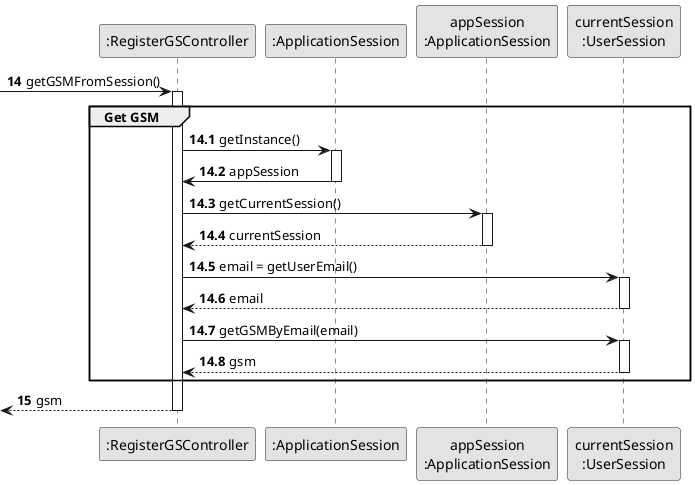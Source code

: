 @startuml
skinparam monochrome true
skinparam packageStyle rectangle
skinparam shadowing false



'hide footbox
participant ":RegisterGSController" as CTRL
participant ":ApplicationSession" as _APP
participant "appSession\n:ApplicationSession" as APP
participant "currentSession\n:UserSession" as SESSAO

autonumber 14
-> CTRL : getGSMFromSession()
autonumber 14.1
activate CTRL

    group Get GSM
        CTRL -> _APP: getInstance()
        activate _APP
            _APP -> CTRL: appSession
        deactivate _APP

        CTRL -> APP: getCurrentSession()
        activate APP

            APP --> CTRL: currentSession
        deactivate APP

        CTRL -> SESSAO: email = getUserEmail()
        activate SESSAO

            SESSAO --> CTRL: email
        deactivate SESSAO

        CTRL -> SESSAO: getGSMByEmail(email)
        activate SESSAO

            SESSAO --> CTRL : gsm
        deactivate SESSAO
    end
    autonumber 15
    <-- CTRL : gsm
deactivate CTRL

@enduml